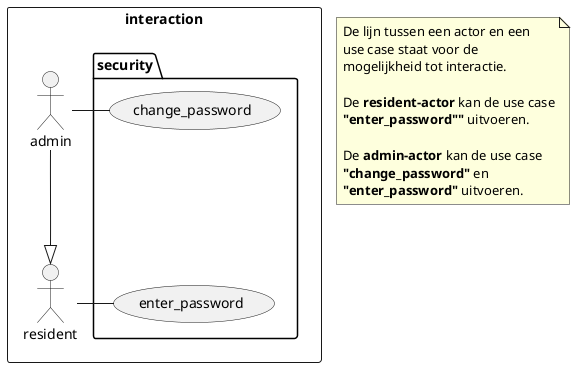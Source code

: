 @startuml
'https://plantuml.com/use-case-diagram

rectangle r1 as "interaction" {
    package "security" as p1{
        usecase enter_password as uc1
        usecase change_password as uc2

        uc1 -[hidden]up-> uc2
    }

    actor "admin" as a1
    actor "resident" as a2

    a1 -right- uc2
    a2 -right- uc1

    a1 --|> a2
}

note as n1
    De lijn tussen een actor en een
    use case staat voor de
    mogelijkheid tot interactie.

    De **resident-actor** kan de use case
    **"enter_password""** uitvoeren.

    De **admin-actor** kan de use case
    **"change_password"** en
    **"enter_password"** uitvoeren.
end note

@enduml